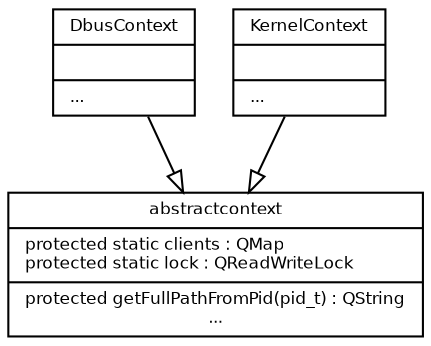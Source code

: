 digraph G {
	fontname = "Bitstream Vera Sans"
	fontsize = 8
	
	node [
		fontname  ="Bitstream Vera Sans"
		fontsize = 8
		shape = "record"
	]

	edge [
		fontname  ="Bitstream Vera Sans"
		fontsize = 8
		arrowhead = "empty"
	]

	abstractcontext [
		//label = "{AbstractContext|protected static clients : QMap\lprotected static lock : QReadWriteLock\l|protected getFullPathFromPid(pid_t) : QString\l+ virtual register_application(const QString, uint) : QString\l+ virtual domain_changed(const QString) : QString\l+ virtual required_domain(const QString) : QString\l+ virtual current_domain() : QString\l+ virtual is_registered() : QString\l+ virtual register_for_domain_changes_updates() : QString\lprotected virtual onGlobalContextChanged(Domain,Domain) : void\lprotected onEvent(ContextPluginEvent*): void\l}"
		label = "{abstractcontext|protected static clients : QMap\lprotected static lock : QReadWriteLock\l|protected getFullPathFromPid(pid_t) : QString\l...}"
	]

	dbuscontext [
		label = "{DbusContext||...\l}"
	]

	kernelcontext [
		label = "{KernelContext||...\l}"
	]

	dbuscontext->abstractcontext;
	kernelcontext->abstractcontext;

}
// dot -T pdf -o class.pdf class.dot
